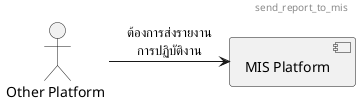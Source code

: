 @startuml
Header send_report_to_mis
  :Other Platform : as Other
  Other -right-> [MIS Platform] : ต้องการส่งรายงาน\nการปฏิบัติงาน
@enduml
